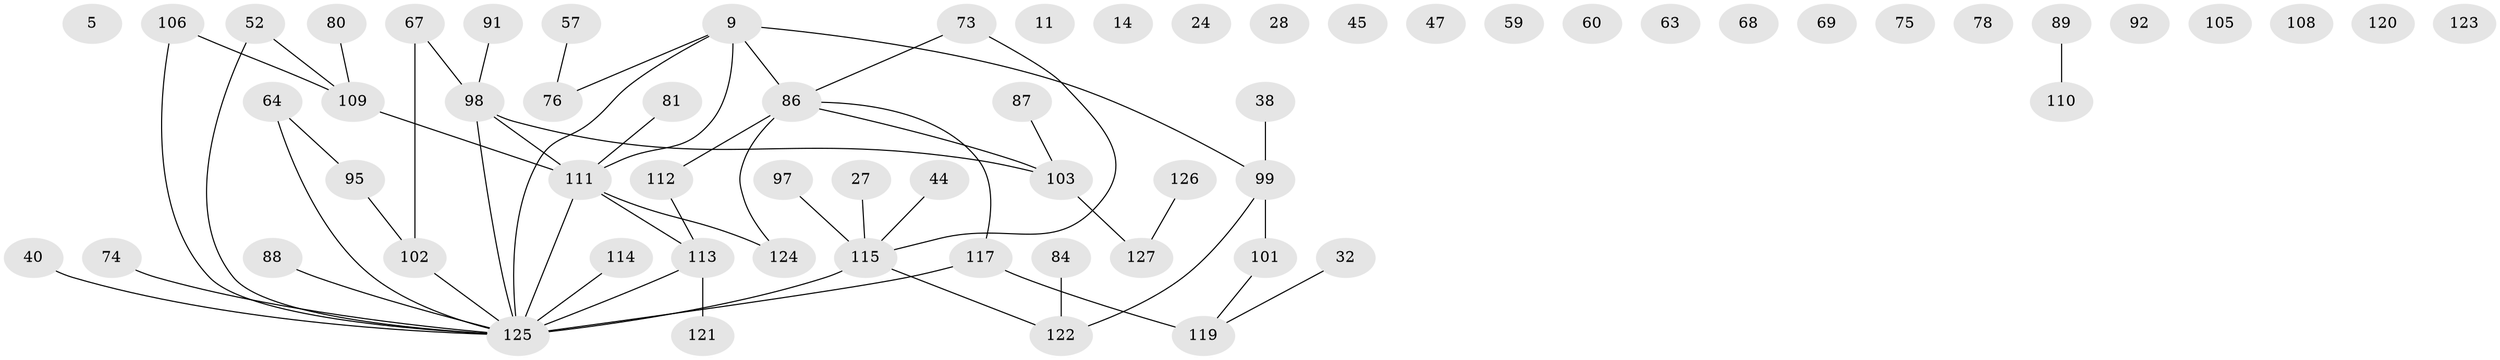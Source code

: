 // original degree distribution, {2: 0.2677165354330709, 6: 0.03937007874015748, 3: 0.1889763779527559, 0: 0.12598425196850394, 1: 0.2755905511811024, 9: 0.007874015748031496, 5: 0.047244094488188976, 4: 0.047244094488188976}
// Generated by graph-tools (version 1.1) at 2025/42/03/04/25 21:42:20]
// undirected, 63 vertices, 56 edges
graph export_dot {
graph [start="1"]
  node [color=gray90,style=filled];
  5;
  9;
  11;
  14;
  24;
  27;
  28;
  32;
  38 [super="+8"];
  40;
  44 [super="+16"];
  45;
  47;
  52 [super="+41"];
  57;
  59 [super="+30+53"];
  60;
  63;
  64 [super="+39"];
  67;
  68 [super="+46"];
  69;
  73;
  74;
  75;
  76;
  78;
  80;
  81;
  84;
  86 [super="+58"];
  87;
  88;
  89;
  91;
  92;
  95;
  97;
  98 [super="+50"];
  99 [super="+31+17"];
  101 [super="+83+62"];
  102;
  103 [super="+49"];
  105;
  106;
  108;
  109;
  110;
  111 [super="+22+104"];
  112;
  113 [super="+35+79+90"];
  114;
  115 [super="+3+48"];
  117;
  119 [super="+15"];
  120 [super="+51"];
  121;
  122 [super="+42+71+82"];
  123;
  124;
  125 [super="+85+61+118"];
  126;
  127;
  9 -- 76;
  9 -- 86 [weight=2];
  9 -- 111 [weight=2];
  9 -- 99;
  9 -- 125 [weight=3];
  27 -- 115;
  32 -- 119;
  38 -- 99;
  40 -- 125;
  44 -- 115;
  52 -- 109;
  52 -- 125;
  57 -- 76;
  64 -- 95 [weight=2];
  64 -- 125;
  67 -- 102;
  67 -- 98;
  73 -- 86;
  73 -- 115;
  74 -- 125;
  80 -- 109;
  81 -- 111;
  84 -- 122;
  86 -- 112;
  86 -- 124;
  86 -- 117;
  86 -- 103;
  87 -- 103;
  88 -- 125;
  89 -- 110;
  91 -- 98;
  95 -- 102;
  97 -- 115;
  98 -- 103;
  98 -- 111;
  98 -- 125;
  99 -- 122 [weight=2];
  99 -- 101;
  101 -- 119;
  102 -- 125 [weight=2];
  103 -- 127;
  106 -- 109;
  106 -- 125;
  109 -- 111 [weight=3];
  111 -- 124;
  111 -- 125;
  111 -- 113;
  112 -- 113;
  113 -- 121;
  113 -- 125;
  114 -- 125;
  115 -- 122 [weight=2];
  115 -- 125 [weight=4];
  117 -- 119 [weight=2];
  117 -- 125;
  126 -- 127;
}
